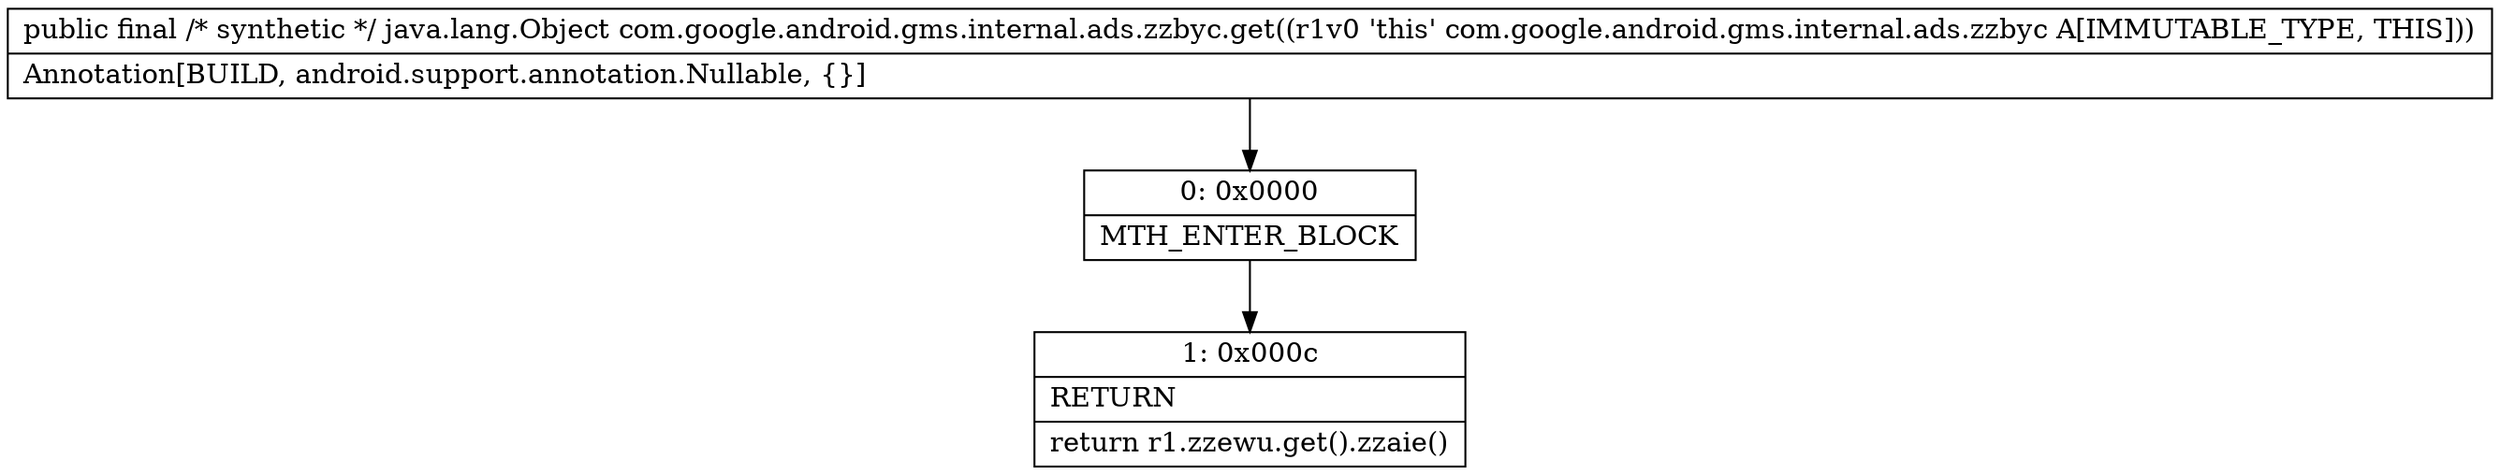digraph "CFG forcom.google.android.gms.internal.ads.zzbyc.get()Ljava\/lang\/Object;" {
Node_0 [shape=record,label="{0\:\ 0x0000|MTH_ENTER_BLOCK\l}"];
Node_1 [shape=record,label="{1\:\ 0x000c|RETURN\l|return r1.zzewu.get().zzaie()\l}"];
MethodNode[shape=record,label="{public final \/* synthetic *\/ java.lang.Object com.google.android.gms.internal.ads.zzbyc.get((r1v0 'this' com.google.android.gms.internal.ads.zzbyc A[IMMUTABLE_TYPE, THIS]))  | Annotation[BUILD, android.support.annotation.Nullable, \{\}]\l}"];
MethodNode -> Node_0;
Node_0 -> Node_1;
}

